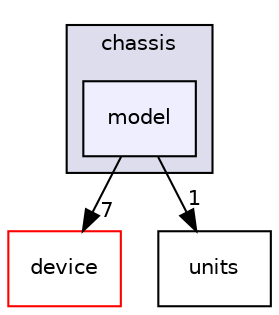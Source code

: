 digraph "include/okapi/api/chassis/model" {
  compound=true
  node [ fontsize="10", fontname="Helvetica"];
  edge [ labelfontsize="10", labelfontname="Helvetica"];
  subgraph clusterdir_4202d117f5e57a9e678d731f6dbe9d69 {
    graph [ bgcolor="#ddddee", pencolor="black", label="chassis" fontname="Helvetica", fontsize="10", URL="dir_4202d117f5e57a9e678d731f6dbe9d69.html"]
  dir_74f8e2f2711d1b4942288037bd723b6f [shape=box, label="model", style="filled", fillcolor="#eeeeff", pencolor="black", URL="dir_74f8e2f2711d1b4942288037bd723b6f.html"];
  }
  dir_168cb15b1518231d3e9529c538899201 [shape=box label="device" fillcolor="white" style="filled" color="red" URL="dir_168cb15b1518231d3e9529c538899201.html"];
  dir_e84fea72a7bc70ffe5d343194ba5b48e [shape=box label="units" URL="dir_e84fea72a7bc70ffe5d343194ba5b48e.html"];
  dir_74f8e2f2711d1b4942288037bd723b6f->dir_168cb15b1518231d3e9529c538899201 [headlabel="7", labeldistance=1.5 headhref="dir_000014_000019.html"];
  dir_74f8e2f2711d1b4942288037bd723b6f->dir_e84fea72a7bc70ffe5d343194ba5b48e [headlabel="1", labeldistance=1.5 headhref="dir_000014_000025.html"];
}
